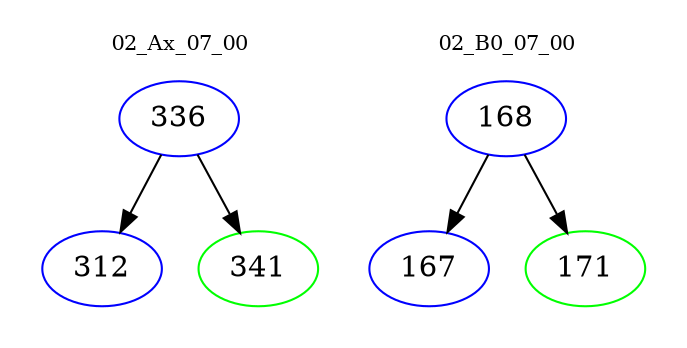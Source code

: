 digraph{
subgraph cluster_0 {
color = white
label = "02_Ax_07_00";
fontsize=10;
T0_336 [label="336", color="blue"]
T0_336 -> T0_312 [color="black"]
T0_312 [label="312", color="blue"]
T0_336 -> T0_341 [color="black"]
T0_341 [label="341", color="green"]
}
subgraph cluster_1 {
color = white
label = "02_B0_07_00";
fontsize=10;
T1_168 [label="168", color="blue"]
T1_168 -> T1_167 [color="black"]
T1_167 [label="167", color="blue"]
T1_168 -> T1_171 [color="black"]
T1_171 [label="171", color="green"]
}
}
